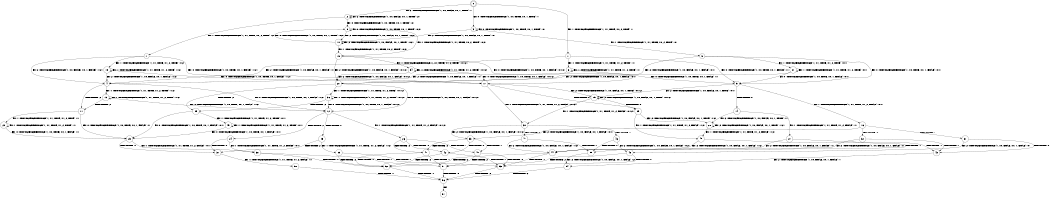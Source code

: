 digraph BCG {
size = "7, 10.5";
center = TRUE;
node [shape = circle];
0 [peripheries = 2];
0 -> 1 [label = "EX !1 !ATOMIC_EXCH_BRANCH (1, +1, TRUE, +0, 2, TRUE) !::"];
0 -> 2 [label = "EX !2 !ATOMIC_EXCH_BRANCH (1, +0, FALSE, +0, 1, TRUE) !::"];
0 -> 3 [label = "EX !0 !ATOMIC_EXCH_BRANCH (1, +0, TRUE, +0, 1, TRUE) !::"];
1 -> 4 [label = "EX !2 !ATOMIC_EXCH_BRANCH (1, +0, FALSE, +0, 1, FALSE) !:1:"];
1 -> 5 [label = "EX !0 !ATOMIC_EXCH_BRANCH (1, +0, TRUE, +0, 1, FALSE) !:1:"];
1 -> 6 [label = "EX !1 !ATOMIC_EXCH_BRANCH (1, +1, TRUE, +1, 2, TRUE) !:1:"];
2 -> 7 [label = "EX !1 !ATOMIC_EXCH_BRANCH (1, +1, TRUE, +0, 2, TRUE) !:2:"];
2 -> 8 [label = "EX !0 !ATOMIC_EXCH_BRANCH (1, +0, TRUE, +0, 1, TRUE) !:2:"];
2 -> 2 [label = "EX !2 !ATOMIC_EXCH_BRANCH (1, +0, FALSE, +0, 1, TRUE) !:2:"];
3 -> 9 [label = "EX !1 !ATOMIC_EXCH_BRANCH (1, +1, TRUE, +0, 2, TRUE) !:0:"];
3 -> 10 [label = "EX !2 !ATOMIC_EXCH_BRANCH (1, +0, FALSE, +0, 1, TRUE) !:0:"];
3 -> 3 [label = "EX !0 !ATOMIC_EXCH_BRANCH (1, +0, TRUE, +0, 1, TRUE) !:0:"];
4 -> 11 [label = "TERMINATE !2"];
4 -> 12 [label = "EX !0 !ATOMIC_EXCH_BRANCH (1, +0, TRUE, +0, 1, FALSE) !:1:2:"];
4 -> 13 [label = "EX !1 !ATOMIC_EXCH_BRANCH (1, +1, TRUE, +1, 2, TRUE) !:1:2:"];
5 -> 14 [label = "TERMINATE !0"];
5 -> 15 [label = "EX !2 !ATOMIC_EXCH_BRANCH (1, +0, FALSE, +0, 1, TRUE) !:0:1:"];
5 -> 16 [label = "EX !1 !ATOMIC_EXCH_BRANCH (1, +1, TRUE, +1, 2, FALSE) !:0:1:"];
6 -> 4 [label = "EX !2 !ATOMIC_EXCH_BRANCH (1, +0, FALSE, +0, 1, FALSE) !:1:"];
6 -> 5 [label = "EX !0 !ATOMIC_EXCH_BRANCH (1, +0, TRUE, +0, 1, FALSE) !:1:"];
6 -> 6 [label = "EX !1 !ATOMIC_EXCH_BRANCH (1, +1, TRUE, +1, 2, TRUE) !:1:"];
7 -> 17 [label = "EX !0 !ATOMIC_EXCH_BRANCH (1, +0, TRUE, +0, 1, FALSE) !:1:2:"];
7 -> 4 [label = "EX !2 !ATOMIC_EXCH_BRANCH (1, +0, FALSE, +0, 1, FALSE) !:1:2:"];
7 -> 18 [label = "EX !1 !ATOMIC_EXCH_BRANCH (1, +1, TRUE, +1, 2, TRUE) !:1:2:"];
8 -> 19 [label = "EX !1 !ATOMIC_EXCH_BRANCH (1, +1, TRUE, +0, 2, TRUE) !:0:2:"];
8 -> 10 [label = "EX !2 !ATOMIC_EXCH_BRANCH (1, +0, FALSE, +0, 1, TRUE) !:0:2:"];
8 -> 8 [label = "EX !0 !ATOMIC_EXCH_BRANCH (1, +0, TRUE, +0, 1, TRUE) !:0:2:"];
9 -> 20 [label = "EX !2 !ATOMIC_EXCH_BRANCH (1, +0, FALSE, +0, 1, FALSE) !:0:1:"];
9 -> 21 [label = "EX !1 !ATOMIC_EXCH_BRANCH (1, +1, TRUE, +1, 2, TRUE) !:0:1:"];
9 -> 5 [label = "EX !0 !ATOMIC_EXCH_BRANCH (1, +0, TRUE, +0, 1, FALSE) !:0:1:"];
10 -> 19 [label = "EX !1 !ATOMIC_EXCH_BRANCH (1, +1, TRUE, +0, 2, TRUE) !:0:2:"];
10 -> 10 [label = "EX !2 !ATOMIC_EXCH_BRANCH (1, +0, FALSE, +0, 1, TRUE) !:0:2:"];
10 -> 8 [label = "EX !0 !ATOMIC_EXCH_BRANCH (1, +0, TRUE, +0, 1, TRUE) !:0:2:"];
11 -> 22 [label = "EX !1 !ATOMIC_EXCH_BRANCH (1, +1, TRUE, +1, 2, TRUE) !:1:"];
11 -> 23 [label = "EX !0 !ATOMIC_EXCH_BRANCH (1, +0, TRUE, +0, 1, FALSE) !:1:"];
12 -> 24 [label = "TERMINATE !2"];
12 -> 25 [label = "TERMINATE !0"];
12 -> 26 [label = "EX !1 !ATOMIC_EXCH_BRANCH (1, +1, TRUE, +1, 2, FALSE) !:0:1:2:"];
13 -> 11 [label = "TERMINATE !2"];
13 -> 12 [label = "EX !0 !ATOMIC_EXCH_BRANCH (1, +0, TRUE, +0, 1, FALSE) !:1:2:"];
13 -> 13 [label = "EX !1 !ATOMIC_EXCH_BRANCH (1, +1, TRUE, +1, 2, TRUE) !:1:2:"];
14 -> 27 [label = "EX !1 !ATOMIC_EXCH_BRANCH (1, +1, TRUE, +1, 2, FALSE) !:1:"];
14 -> 28 [label = "EX !2 !ATOMIC_EXCH_BRANCH (1, +0, FALSE, +0, 1, TRUE) !:1:"];
15 -> 29 [label = "TERMINATE !0"];
15 -> 15 [label = "EX !2 !ATOMIC_EXCH_BRANCH (1, +0, FALSE, +0, 1, TRUE) !:0:1:2:"];
15 -> 30 [label = "EX !1 !ATOMIC_EXCH_BRANCH (1, +1, TRUE, +1, 2, FALSE) !:0:1:2:"];
16 -> 31 [label = "TERMINATE !1"];
16 -> 32 [label = "TERMINATE !0"];
16 -> 33 [label = "EX !2 !ATOMIC_EXCH_BRANCH (1, +0, FALSE, +0, 1, FALSE) !:0:1:"];
17 -> 29 [label = "TERMINATE !0"];
17 -> 15 [label = "EX !2 !ATOMIC_EXCH_BRANCH (1, +0, FALSE, +0, 1, TRUE) !:0:1:2:"];
17 -> 30 [label = "EX !1 !ATOMIC_EXCH_BRANCH (1, +1, TRUE, +1, 2, FALSE) !:0:1:2:"];
18 -> 17 [label = "EX !0 !ATOMIC_EXCH_BRANCH (1, +0, TRUE, +0, 1, FALSE) !:1:2:"];
18 -> 4 [label = "EX !2 !ATOMIC_EXCH_BRANCH (1, +0, FALSE, +0, 1, FALSE) !:1:2:"];
18 -> 18 [label = "EX !1 !ATOMIC_EXCH_BRANCH (1, +1, TRUE, +1, 2, TRUE) !:1:2:"];
19 -> 20 [label = "EX !2 !ATOMIC_EXCH_BRANCH (1, +0, FALSE, +0, 1, FALSE) !:0:1:2:"];
19 -> 34 [label = "EX !1 !ATOMIC_EXCH_BRANCH (1, +1, TRUE, +1, 2, TRUE) !:0:1:2:"];
19 -> 17 [label = "EX !0 !ATOMIC_EXCH_BRANCH (1, +0, TRUE, +0, 1, FALSE) !:0:1:2:"];
20 -> 35 [label = "TERMINATE !2"];
20 -> 36 [label = "EX !1 !ATOMIC_EXCH_BRANCH (1, +1, TRUE, +1, 2, TRUE) !:0:1:2:"];
20 -> 12 [label = "EX !0 !ATOMIC_EXCH_BRANCH (1, +0, TRUE, +0, 1, FALSE) !:0:1:2:"];
21 -> 20 [label = "EX !2 !ATOMIC_EXCH_BRANCH (1, +0, FALSE, +0, 1, FALSE) !:0:1:"];
21 -> 21 [label = "EX !1 !ATOMIC_EXCH_BRANCH (1, +1, TRUE, +1, 2, TRUE) !:0:1:"];
21 -> 5 [label = "EX !0 !ATOMIC_EXCH_BRANCH (1, +0, TRUE, +0, 1, FALSE) !:0:1:"];
22 -> 23 [label = "EX !0 !ATOMIC_EXCH_BRANCH (1, +0, TRUE, +0, 1, FALSE) !:1:"];
22 -> 22 [label = "EX !1 !ATOMIC_EXCH_BRANCH (1, +1, TRUE, +1, 2, TRUE) !:1:"];
23 -> 37 [label = "TERMINATE !0"];
23 -> 38 [label = "EX !1 !ATOMIC_EXCH_BRANCH (1, +1, TRUE, +1, 2, FALSE) !:0:1:"];
24 -> 38 [label = "EX !1 !ATOMIC_EXCH_BRANCH (1, +1, TRUE, +1, 2, FALSE) !:0:1:"];
24 -> 37 [label = "TERMINATE !0"];
25 -> 39 [label = "EX !1 !ATOMIC_EXCH_BRANCH (1, +1, TRUE, +1, 2, FALSE) !:1:2:"];
25 -> 37 [label = "TERMINATE !2"];
26 -> 40 [label = "TERMINATE !1"];
26 -> 41 [label = "TERMINATE !2"];
26 -> 42 [label = "TERMINATE !0"];
27 -> 43 [label = "TERMINATE !1"];
27 -> 44 [label = "EX !2 !ATOMIC_EXCH_BRANCH (1, +0, FALSE, +0, 1, FALSE) !:1:"];
28 -> 28 [label = "EX !2 !ATOMIC_EXCH_BRANCH (1, +0, FALSE, +0, 1, TRUE) !:1:2:"];
28 -> 45 [label = "EX !1 !ATOMIC_EXCH_BRANCH (1, +1, TRUE, +1, 2, FALSE) !:1:2:"];
29 -> 28 [label = "EX !2 !ATOMIC_EXCH_BRANCH (1, +0, FALSE, +0, 1, TRUE) !:1:2:"];
29 -> 45 [label = "EX !1 !ATOMIC_EXCH_BRANCH (1, +1, TRUE, +1, 2, FALSE) !:1:2:"];
30 -> 46 [label = "TERMINATE !1"];
30 -> 47 [label = "TERMINATE !0"];
30 -> 33 [label = "EX !2 !ATOMIC_EXCH_BRANCH (1, +0, FALSE, +0, 1, FALSE) !:0:1:2:"];
31 -> 43 [label = "TERMINATE !0"];
31 -> 48 [label = "EX !2 !ATOMIC_EXCH_BRANCH (1, +0, FALSE, +0, 1, FALSE) !:0:"];
32 -> 43 [label = "TERMINATE !1"];
32 -> 44 [label = "EX !2 !ATOMIC_EXCH_BRANCH (1, +0, FALSE, +0, 1, FALSE) !:1:"];
33 -> 40 [label = "TERMINATE !1"];
33 -> 41 [label = "TERMINATE !2"];
33 -> 42 [label = "TERMINATE !0"];
34 -> 20 [label = "EX !2 !ATOMIC_EXCH_BRANCH (1, +0, FALSE, +0, 1, FALSE) !:0:1:2:"];
34 -> 34 [label = "EX !1 !ATOMIC_EXCH_BRANCH (1, +1, TRUE, +1, 2, TRUE) !:0:1:2:"];
34 -> 17 [label = "EX !0 !ATOMIC_EXCH_BRANCH (1, +0, TRUE, +0, 1, FALSE) !:0:1:2:"];
35 -> 49 [label = "EX !1 !ATOMIC_EXCH_BRANCH (1, +1, TRUE, +1, 2, TRUE) !:0:1:"];
35 -> 23 [label = "EX !0 !ATOMIC_EXCH_BRANCH (1, +0, TRUE, +0, 1, FALSE) !:0:1:"];
36 -> 35 [label = "TERMINATE !2"];
36 -> 36 [label = "EX !1 !ATOMIC_EXCH_BRANCH (1, +1, TRUE, +1, 2, TRUE) !:0:1:2:"];
36 -> 12 [label = "EX !0 !ATOMIC_EXCH_BRANCH (1, +0, TRUE, +0, 1, FALSE) !:0:1:2:"];
37 -> 50 [label = "EX !1 !ATOMIC_EXCH_BRANCH (1, +1, TRUE, +1, 2, FALSE) !:1:"];
38 -> 51 [label = "TERMINATE !1"];
38 -> 52 [label = "TERMINATE !0"];
39 -> 53 [label = "TERMINATE !1"];
39 -> 52 [label = "TERMINATE !2"];
40 -> 51 [label = "TERMINATE !2"];
40 -> 53 [label = "TERMINATE !0"];
41 -> 51 [label = "TERMINATE !1"];
41 -> 52 [label = "TERMINATE !0"];
42 -> 53 [label = "TERMINATE !1"];
42 -> 52 [label = "TERMINATE !2"];
43 -> 54 [label = "EX !2 !ATOMIC_EXCH_BRANCH (1, +0, FALSE, +0, 1, FALSE) !::"];
44 -> 53 [label = "TERMINATE !1"];
44 -> 52 [label = "TERMINATE !2"];
45 -> 55 [label = "TERMINATE !1"];
45 -> 44 [label = "EX !2 !ATOMIC_EXCH_BRANCH (1, +0, FALSE, +0, 1, FALSE) !:1:2:"];
46 -> 48 [label = "EX !2 !ATOMIC_EXCH_BRANCH (1, +0, FALSE, +0, 1, FALSE) !:0:2:"];
46 -> 55 [label = "TERMINATE !0"];
47 -> 44 [label = "EX !2 !ATOMIC_EXCH_BRANCH (1, +0, FALSE, +0, 1, FALSE) !:1:2:"];
47 -> 55 [label = "TERMINATE !1"];
48 -> 51 [label = "TERMINATE !2"];
48 -> 53 [label = "TERMINATE !0"];
49 -> 49 [label = "EX !1 !ATOMIC_EXCH_BRANCH (1, +1, TRUE, +1, 2, TRUE) !:0:1:"];
49 -> 23 [label = "EX !0 !ATOMIC_EXCH_BRANCH (1, +0, TRUE, +0, 1, FALSE) !:0:1:"];
50 -> 56 [label = "TERMINATE !1"];
51 -> 56 [label = "TERMINATE !0"];
52 -> 56 [label = "TERMINATE !1"];
53 -> 56 [label = "TERMINATE !2"];
54 -> 56 [label = "TERMINATE !2"];
55 -> 54 [label = "EX !2 !ATOMIC_EXCH_BRANCH (1, +0, FALSE, +0, 1, FALSE) !:2:"];
56 -> 57 [label = "exit"];
}
